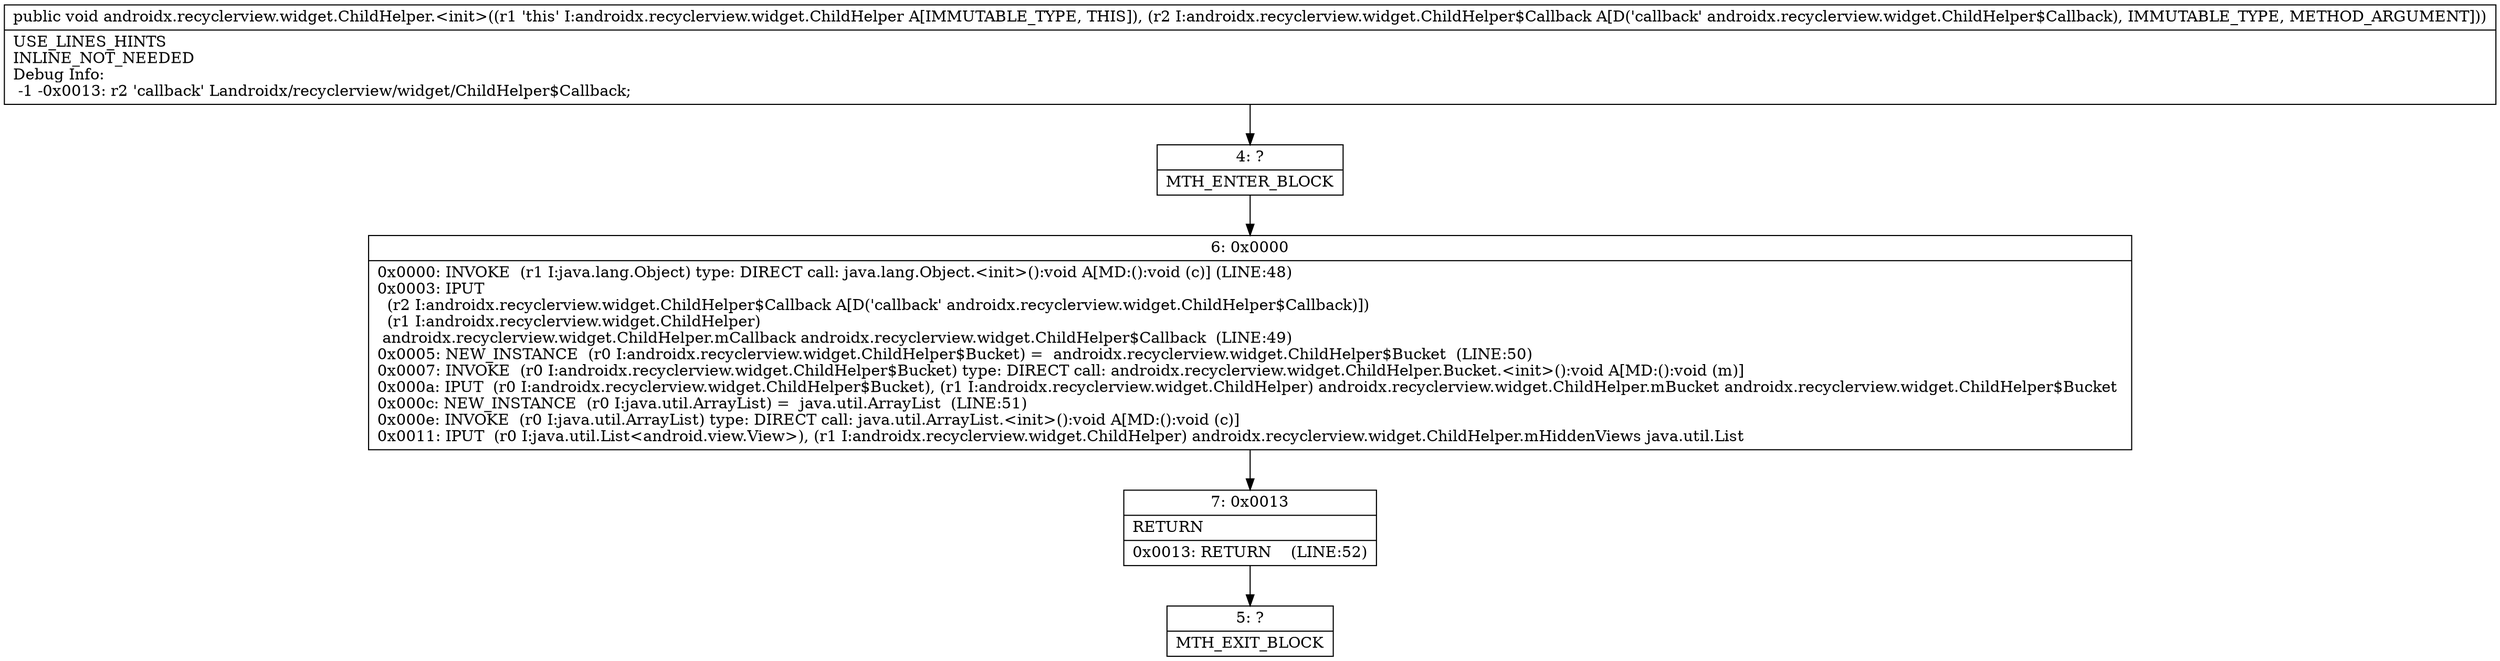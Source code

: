 digraph "CFG forandroidx.recyclerview.widget.ChildHelper.\<init\>(Landroidx\/recyclerview\/widget\/ChildHelper$Callback;)V" {
Node_4 [shape=record,label="{4\:\ ?|MTH_ENTER_BLOCK\l}"];
Node_6 [shape=record,label="{6\:\ 0x0000|0x0000: INVOKE  (r1 I:java.lang.Object) type: DIRECT call: java.lang.Object.\<init\>():void A[MD:():void (c)] (LINE:48)\l0x0003: IPUT  \l  (r2 I:androidx.recyclerview.widget.ChildHelper$Callback A[D('callback' androidx.recyclerview.widget.ChildHelper$Callback)])\l  (r1 I:androidx.recyclerview.widget.ChildHelper)\l androidx.recyclerview.widget.ChildHelper.mCallback androidx.recyclerview.widget.ChildHelper$Callback  (LINE:49)\l0x0005: NEW_INSTANCE  (r0 I:androidx.recyclerview.widget.ChildHelper$Bucket) =  androidx.recyclerview.widget.ChildHelper$Bucket  (LINE:50)\l0x0007: INVOKE  (r0 I:androidx.recyclerview.widget.ChildHelper$Bucket) type: DIRECT call: androidx.recyclerview.widget.ChildHelper.Bucket.\<init\>():void A[MD:():void (m)]\l0x000a: IPUT  (r0 I:androidx.recyclerview.widget.ChildHelper$Bucket), (r1 I:androidx.recyclerview.widget.ChildHelper) androidx.recyclerview.widget.ChildHelper.mBucket androidx.recyclerview.widget.ChildHelper$Bucket \l0x000c: NEW_INSTANCE  (r0 I:java.util.ArrayList) =  java.util.ArrayList  (LINE:51)\l0x000e: INVOKE  (r0 I:java.util.ArrayList) type: DIRECT call: java.util.ArrayList.\<init\>():void A[MD:():void (c)]\l0x0011: IPUT  (r0 I:java.util.List\<android.view.View\>), (r1 I:androidx.recyclerview.widget.ChildHelper) androidx.recyclerview.widget.ChildHelper.mHiddenViews java.util.List \l}"];
Node_7 [shape=record,label="{7\:\ 0x0013|RETURN\l|0x0013: RETURN    (LINE:52)\l}"];
Node_5 [shape=record,label="{5\:\ ?|MTH_EXIT_BLOCK\l}"];
MethodNode[shape=record,label="{public void androidx.recyclerview.widget.ChildHelper.\<init\>((r1 'this' I:androidx.recyclerview.widget.ChildHelper A[IMMUTABLE_TYPE, THIS]), (r2 I:androidx.recyclerview.widget.ChildHelper$Callback A[D('callback' androidx.recyclerview.widget.ChildHelper$Callback), IMMUTABLE_TYPE, METHOD_ARGUMENT]))  | USE_LINES_HINTS\lINLINE_NOT_NEEDED\lDebug Info:\l  \-1 \-0x0013: r2 'callback' Landroidx\/recyclerview\/widget\/ChildHelper$Callback;\l}"];
MethodNode -> Node_4;Node_4 -> Node_6;
Node_6 -> Node_7;
Node_7 -> Node_5;
}

